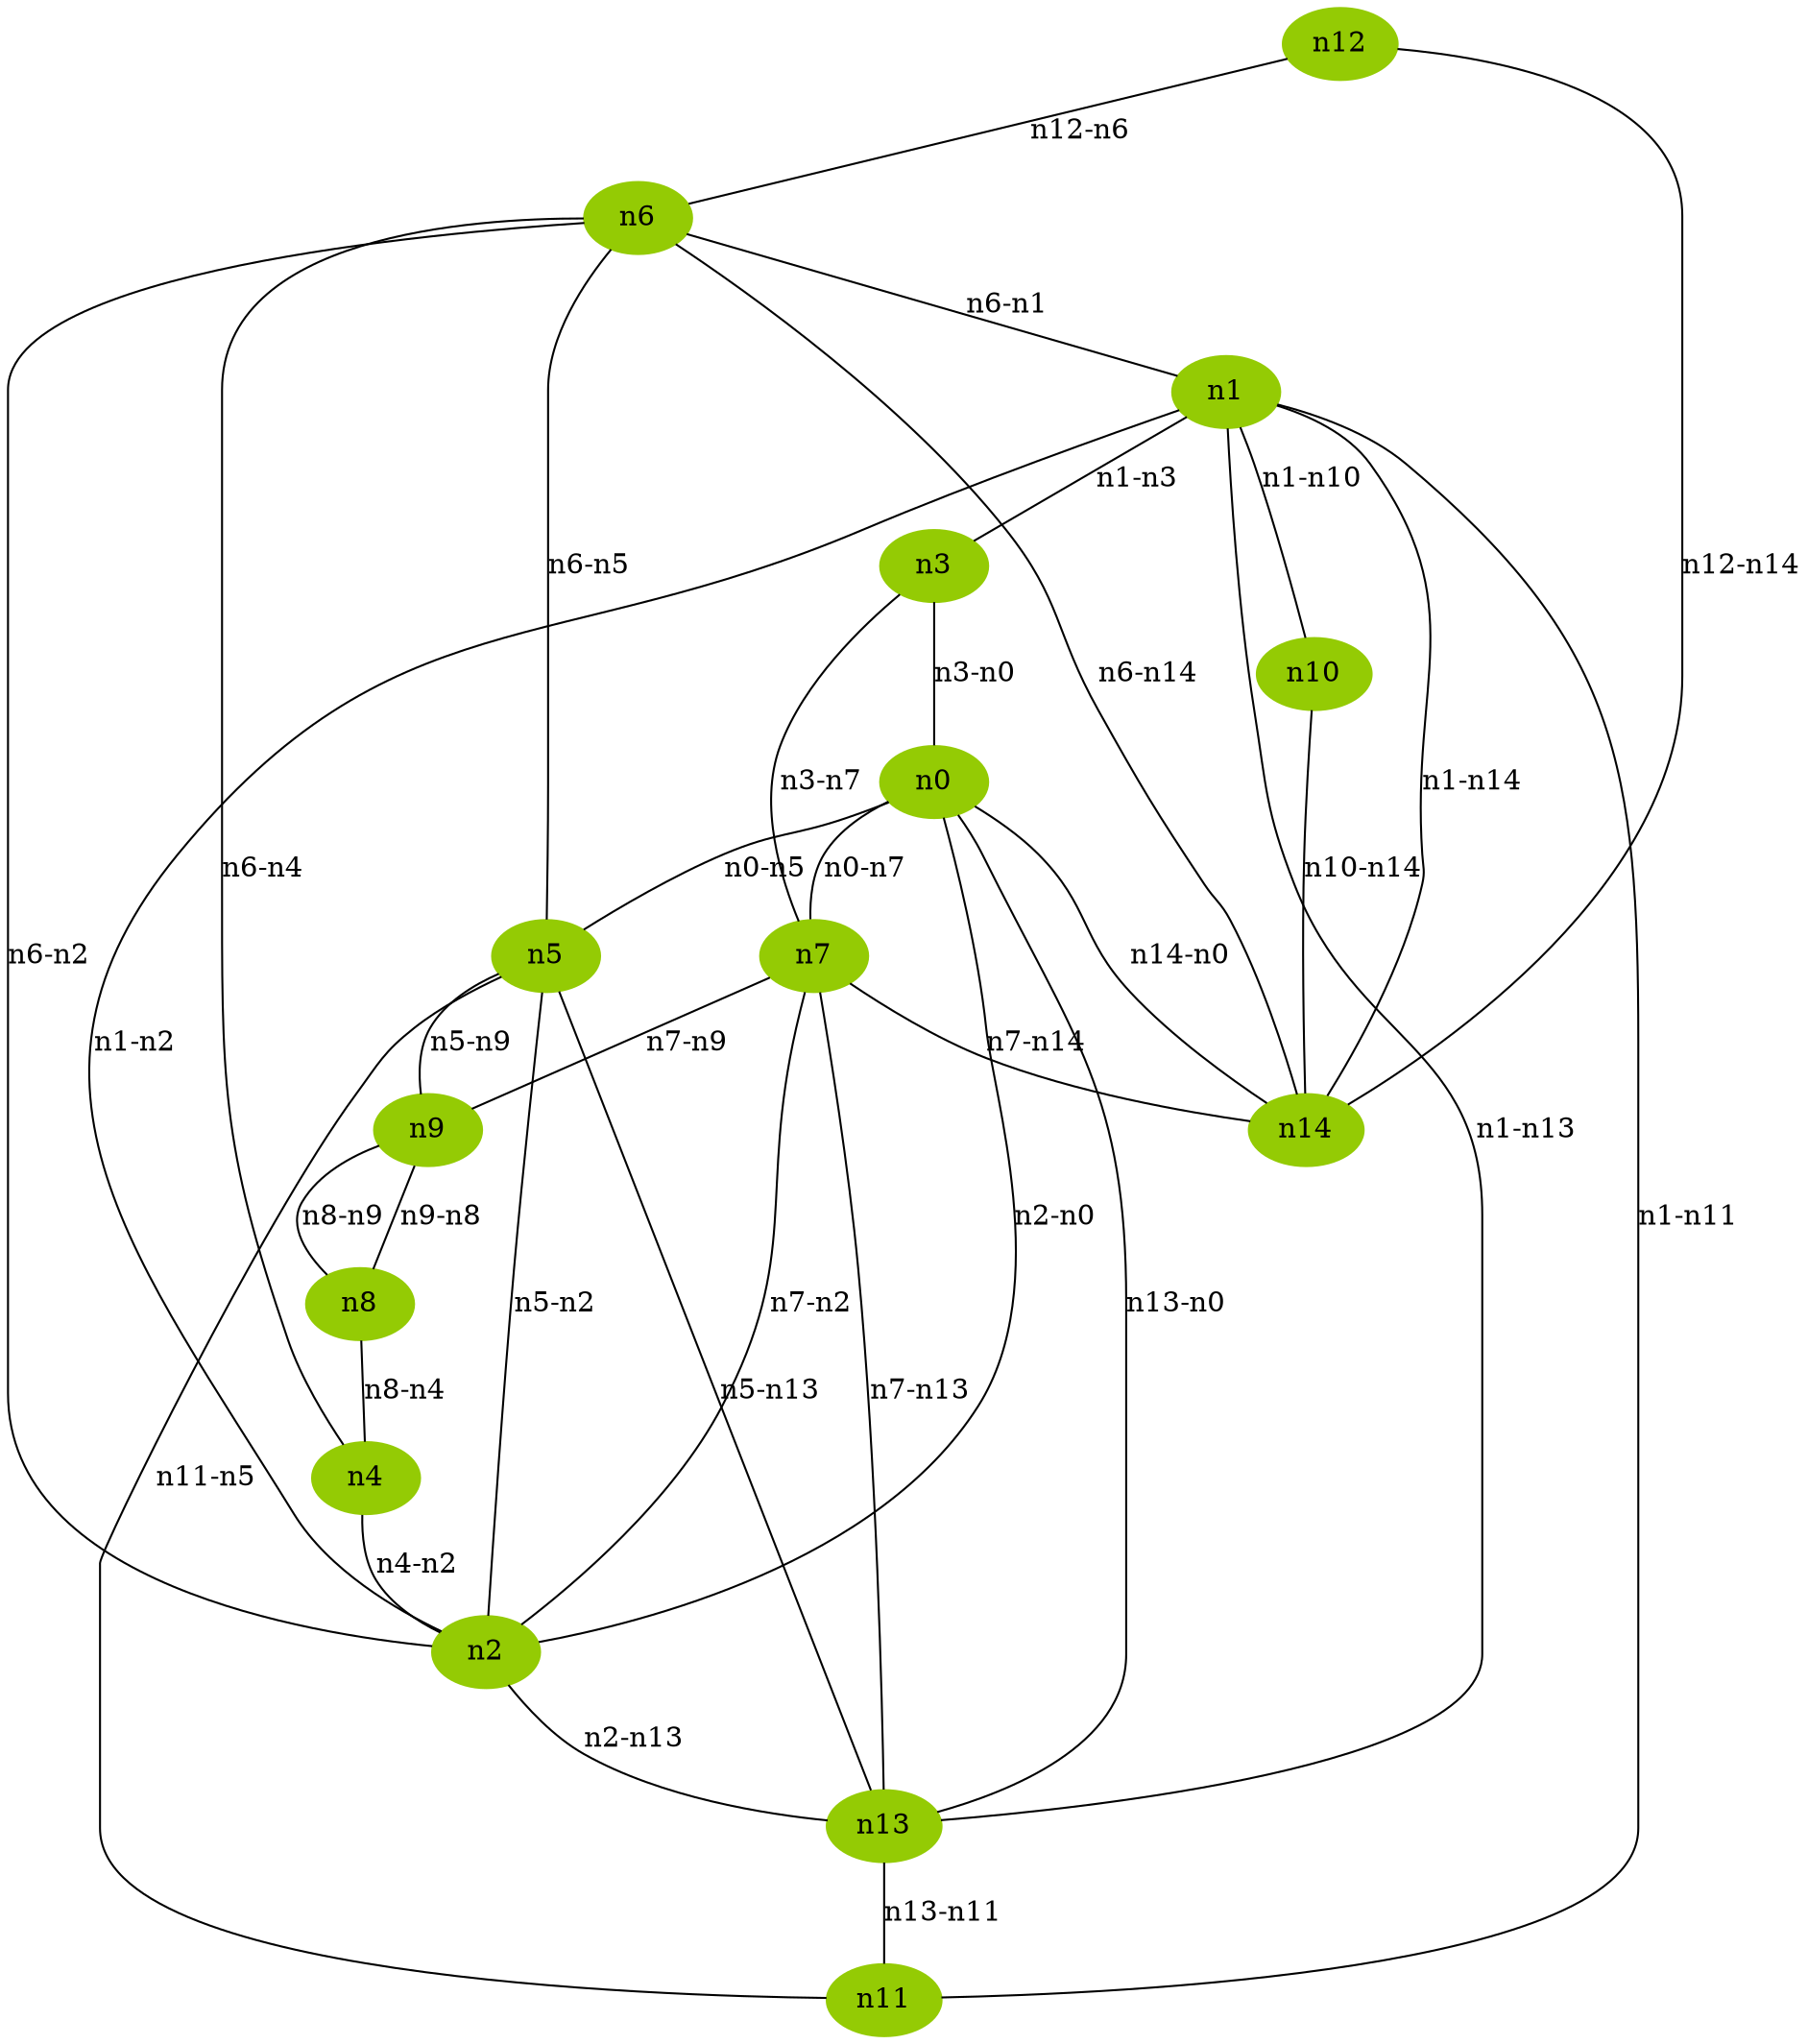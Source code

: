 graph{
	node[style="filled", color="#94CB04"]
	0[label="cpuOffloading - request:223.41 - limit:387.60", label="n0"];
	1[label="cpuOffloading - request:390.29 - limit:397.68", label="n1"];
	2[label="cpuOffloading - request:450.06 - limit:424.82", label="n2"];
	3[label="cpuOffloading - request:344.23 - limit:362.52", label="n3"];
	4[label="cpuOffloading - request:376.15 - limit:386.57", label="n4"];
	5[label="cpuOffloading - request:731.45 - limit:506.90", label="n5"];
	6[label="cpuOffloading - request:732.40 - limit:575.51", label="n6"];
	7[label="cpuOffloading - request:409.96 - limit:409.27", label="n7"];
	8[label="cpuOffloading - request:592.71 - limit:473.99", label="n8"];
	9[label="cpuOffloading - request:174.07 - limit:331.32", label="n9"];
	10[label="cpuOffloading - request:710.91 - limit:609.06", label="n10"];
	11[label="cpuOffloading - request:487.87 - limit:435.59", label="n11"];
	12[label="cpuOffloading - request:692.05 - limit:578.12", label="n12"];
	13[label="cpuOffloading - request:581.45 - limit:516.51", label="n13"];
	14[label="cpuOffloading - request:193.84 - limit:299.48", label="n14"];
	13 -- 11[label="latency - value:8.63", label="n13-n11"];
	7 -- 2[label="latency - value:12.72", label="n7-n2"];
	2 -- 13[label="latency - value:11.19", label="n2-n13"];
	0 -- 7[label="latency - value:21.49", label="n0-n7"];
	13 -- 0[label="latency - value:35.78", label="n13-n0"];
	6 -- 2[label="latency - value:16.13", label="n6-n2"];
	4 -- 2[label="latency - value:28.33", label="n4-n2"];
	14 -- 0[label="latency - value:13.22", label="n14-n0"];
	8 -- 9[label="latency - value:12.24", label="n8-n9"];
	6 -- 14[label="latency - value:39.32", label="n6-n14"];
	1 -- 2[label="latency - value:36.36", label="n1-n2"];
	7 -- 14[label="latency - value:30.98", label="n7-n14"];
	1 -- 14[label="latency - value:49.82", label="n1-n14"];
	9 -- 8[label="latency - value:47.91", label="n9-n8"];
	6 -- 5[label="latency - value:32.55", label="n6-n5"];
	5 -- 9[label="latency - value:15.28", label="n5-n9"];
	7 -- 9[label="latency - value:44.94", label="n7-n9"];
	1 -- 3[label="latency - value:9.24", label="n1-n3"];
	11 -- 5[label="latency - value:8.91", label="n11-n5"];
	12 -- 14[label="latency - value:40.88", label="n12-n14"];
	7 -- 13[label="latency - value:13.98", label="n7-n13"];
	8 -- 4[label="latency - value:13.06", label="n8-n4"];
	5 -- 2[label="latency - value:49.51", label="n5-n2"];
	5 -- 13[label="latency - value:34.36", label="n5-n13"];
	10 -- 14[label="latency - value:12.68", label="n10-n14"];
	6 -- 1[label="latency - value:24.63", label="n6-n1"];
	1 -- 11[label="latency - value:10.90", label="n1-n11"];
	12 -- 6[label="latency - value:33.47", label="n12-n6"];
	1 -- 13[label="latency - value:28.87", label="n1-n13"];
	3 -- 0[label="latency - value:16.64", label="n3-n0"];
	1 -- 10[label="latency - value:20.26", label="n1-n10"];
	6 -- 4[label="latency - value:39.06", label="n6-n4"];
	3 -- 7[label="latency - value:28.17", label="n3-n7"];
	0 -- 5[label="latency - value:18.84", label="n0-n5"];
	2 -- 0[label="latency - value:25.01", label="n2-n0"];
}
